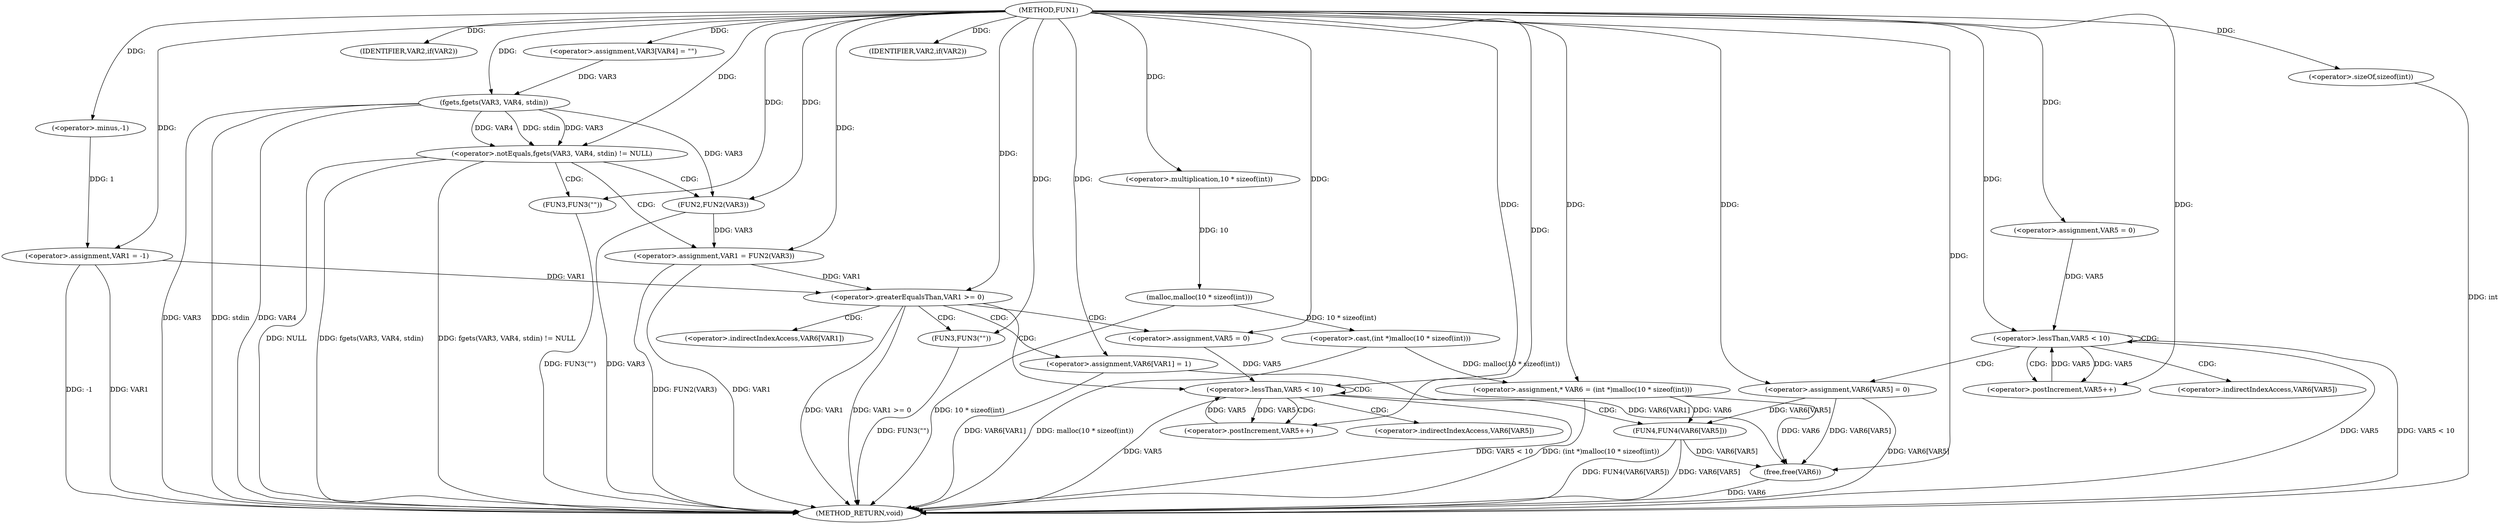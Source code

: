digraph FUN1 {  
"1000100" [label = "(METHOD,FUN1)" ]
"1000191" [label = "(METHOD_RETURN,void)" ]
"1000103" [label = "(<operator>.assignment,VAR1 = -1)" ]
"1000105" [label = "(<operator>.minus,-1)" ]
"1000108" [label = "(IDENTIFIER,VAR2,if(VAR2))" ]
"1000112" [label = "(<operator>.assignment,VAR3[VAR4] = \"\")" ]
"1000116" [label = "(<operator>.notEquals,fgets(VAR3, VAR4, stdin) != NULL)" ]
"1000117" [label = "(fgets,fgets(VAR3, VAR4, stdin))" ]
"1000123" [label = "(<operator>.assignment,VAR1 = FUN2(VAR3))" ]
"1000125" [label = "(FUN2,FUN2(VAR3))" ]
"1000129" [label = "(FUN3,FUN3(\"\"))" ]
"1000132" [label = "(IDENTIFIER,VAR2,if(VAR2))" ]
"1000137" [label = "(<operator>.assignment,* VAR6 = (int *)malloc(10 * sizeof(int)))" ]
"1000139" [label = "(<operator>.cast,(int *)malloc(10 * sizeof(int)))" ]
"1000141" [label = "(malloc,malloc(10 * sizeof(int)))" ]
"1000142" [label = "(<operator>.multiplication,10 * sizeof(int))" ]
"1000144" [label = "(<operator>.sizeOf,sizeof(int))" ]
"1000147" [label = "(<operator>.assignment,VAR5 = 0)" ]
"1000150" [label = "(<operator>.lessThan,VAR5 < 10)" ]
"1000153" [label = "(<operator>.postIncrement,VAR5++)" ]
"1000156" [label = "(<operator>.assignment,VAR6[VAR5] = 0)" ]
"1000162" [label = "(<operator>.greaterEqualsThan,VAR1 >= 0)" ]
"1000166" [label = "(<operator>.assignment,VAR6[VAR1] = 1)" ]
"1000172" [label = "(<operator>.assignment,VAR5 = 0)" ]
"1000175" [label = "(<operator>.lessThan,VAR5 < 10)" ]
"1000178" [label = "(<operator>.postIncrement,VAR5++)" ]
"1000181" [label = "(FUN4,FUN4(VAR6[VAR5]))" ]
"1000187" [label = "(FUN3,FUN3(\"\"))" ]
"1000189" [label = "(free,free(VAR6))" ]
"1000157" [label = "(<operator>.indirectIndexAccess,VAR6[VAR5])" ]
"1000167" [label = "(<operator>.indirectIndexAccess,VAR6[VAR1])" ]
"1000182" [label = "(<operator>.indirectIndexAccess,VAR6[VAR5])" ]
  "1000125" -> "1000191"  [ label = "DDG: VAR3"] 
  "1000123" -> "1000191"  [ label = "DDG: FUN2(VAR3)"] 
  "1000150" -> "1000191"  [ label = "DDG: VAR5"] 
  "1000189" -> "1000191"  [ label = "DDG: VAR6"] 
  "1000156" -> "1000191"  [ label = "DDG: VAR6[VAR5]"] 
  "1000103" -> "1000191"  [ label = "DDG: VAR1"] 
  "1000103" -> "1000191"  [ label = "DDG: -1"] 
  "1000181" -> "1000191"  [ label = "DDG: FUN4(VAR6[VAR5])"] 
  "1000116" -> "1000191"  [ label = "DDG: NULL"] 
  "1000175" -> "1000191"  [ label = "DDG: VAR5"] 
  "1000117" -> "1000191"  [ label = "DDG: VAR3"] 
  "1000117" -> "1000191"  [ label = "DDG: stdin"] 
  "1000144" -> "1000191"  [ label = "DDG: int"] 
  "1000150" -> "1000191"  [ label = "DDG: VAR5 < 10"] 
  "1000117" -> "1000191"  [ label = "DDG: VAR4"] 
  "1000123" -> "1000191"  [ label = "DDG: VAR1"] 
  "1000181" -> "1000191"  [ label = "DDG: VAR6[VAR5]"] 
  "1000116" -> "1000191"  [ label = "DDG: fgets(VAR3, VAR4, stdin)"] 
  "1000187" -> "1000191"  [ label = "DDG: FUN3(\"\")"] 
  "1000141" -> "1000191"  [ label = "DDG: 10 * sizeof(int)"] 
  "1000139" -> "1000191"  [ label = "DDG: malloc(10 * sizeof(int))"] 
  "1000137" -> "1000191"  [ label = "DDG: (int *)malloc(10 * sizeof(int))"] 
  "1000129" -> "1000191"  [ label = "DDG: FUN3(\"\")"] 
  "1000166" -> "1000191"  [ label = "DDG: VAR6[VAR1]"] 
  "1000162" -> "1000191"  [ label = "DDG: VAR1"] 
  "1000162" -> "1000191"  [ label = "DDG: VAR1 >= 0"] 
  "1000116" -> "1000191"  [ label = "DDG: fgets(VAR3, VAR4, stdin) != NULL"] 
  "1000175" -> "1000191"  [ label = "DDG: VAR5 < 10"] 
  "1000105" -> "1000103"  [ label = "DDG: 1"] 
  "1000100" -> "1000103"  [ label = "DDG: "] 
  "1000100" -> "1000105"  [ label = "DDG: "] 
  "1000100" -> "1000108"  [ label = "DDG: "] 
  "1000100" -> "1000112"  [ label = "DDG: "] 
  "1000117" -> "1000116"  [ label = "DDG: VAR3"] 
  "1000117" -> "1000116"  [ label = "DDG: VAR4"] 
  "1000117" -> "1000116"  [ label = "DDG: stdin"] 
  "1000112" -> "1000117"  [ label = "DDG: VAR3"] 
  "1000100" -> "1000117"  [ label = "DDG: "] 
  "1000100" -> "1000116"  [ label = "DDG: "] 
  "1000125" -> "1000123"  [ label = "DDG: VAR3"] 
  "1000100" -> "1000123"  [ label = "DDG: "] 
  "1000117" -> "1000125"  [ label = "DDG: VAR3"] 
  "1000100" -> "1000125"  [ label = "DDG: "] 
  "1000100" -> "1000129"  [ label = "DDG: "] 
  "1000100" -> "1000132"  [ label = "DDG: "] 
  "1000139" -> "1000137"  [ label = "DDG: malloc(10 * sizeof(int))"] 
  "1000100" -> "1000137"  [ label = "DDG: "] 
  "1000141" -> "1000139"  [ label = "DDG: 10 * sizeof(int)"] 
  "1000142" -> "1000141"  [ label = "DDG: 10"] 
  "1000100" -> "1000142"  [ label = "DDG: "] 
  "1000100" -> "1000144"  [ label = "DDG: "] 
  "1000100" -> "1000147"  [ label = "DDG: "] 
  "1000147" -> "1000150"  [ label = "DDG: VAR5"] 
  "1000153" -> "1000150"  [ label = "DDG: VAR5"] 
  "1000100" -> "1000150"  [ label = "DDG: "] 
  "1000150" -> "1000153"  [ label = "DDG: VAR5"] 
  "1000100" -> "1000153"  [ label = "DDG: "] 
  "1000100" -> "1000156"  [ label = "DDG: "] 
  "1000103" -> "1000162"  [ label = "DDG: VAR1"] 
  "1000123" -> "1000162"  [ label = "DDG: VAR1"] 
  "1000100" -> "1000162"  [ label = "DDG: "] 
  "1000100" -> "1000166"  [ label = "DDG: "] 
  "1000100" -> "1000172"  [ label = "DDG: "] 
  "1000178" -> "1000175"  [ label = "DDG: VAR5"] 
  "1000172" -> "1000175"  [ label = "DDG: VAR5"] 
  "1000100" -> "1000175"  [ label = "DDG: "] 
  "1000175" -> "1000178"  [ label = "DDG: VAR5"] 
  "1000100" -> "1000178"  [ label = "DDG: "] 
  "1000156" -> "1000181"  [ label = "DDG: VAR6[VAR5]"] 
  "1000137" -> "1000181"  [ label = "DDG: VAR6"] 
  "1000100" -> "1000187"  [ label = "DDG: "] 
  "1000181" -> "1000189"  [ label = "DDG: VAR6[VAR5]"] 
  "1000156" -> "1000189"  [ label = "DDG: VAR6[VAR5]"] 
  "1000166" -> "1000189"  [ label = "DDG: VAR6[VAR1]"] 
  "1000137" -> "1000189"  [ label = "DDG: VAR6"] 
  "1000100" -> "1000189"  [ label = "DDG: "] 
  "1000116" -> "1000125"  [ label = "CDG: "] 
  "1000116" -> "1000129"  [ label = "CDG: "] 
  "1000116" -> "1000123"  [ label = "CDG: "] 
  "1000150" -> "1000153"  [ label = "CDG: "] 
  "1000150" -> "1000156"  [ label = "CDG: "] 
  "1000150" -> "1000150"  [ label = "CDG: "] 
  "1000150" -> "1000157"  [ label = "CDG: "] 
  "1000162" -> "1000166"  [ label = "CDG: "] 
  "1000162" -> "1000172"  [ label = "CDG: "] 
  "1000162" -> "1000167"  [ label = "CDG: "] 
  "1000162" -> "1000175"  [ label = "CDG: "] 
  "1000162" -> "1000187"  [ label = "CDG: "] 
  "1000175" -> "1000182"  [ label = "CDG: "] 
  "1000175" -> "1000178"  [ label = "CDG: "] 
  "1000175" -> "1000175"  [ label = "CDG: "] 
  "1000175" -> "1000181"  [ label = "CDG: "] 
}
